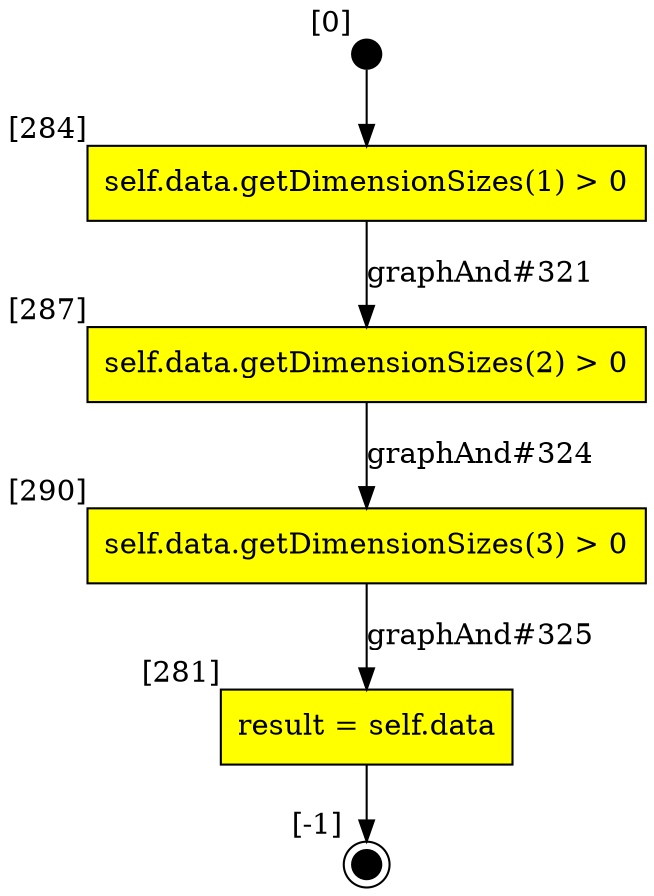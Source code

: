 digraph CLG {
  290 [shape="box", label="self.data.getDimensionSizes(3) > 0", style=filled, fillcolor=yellow, xlabel="[290]"];
  281 [shape="box", label="result = self.data", style=filled, fillcolor=yellow, xlabel="[281]"];
  282 [style=filled, fillcolor=black, shape="doublecircle", label="", fixedsize=true, width=.2, height=.2, xlabel="[-1]"];
  283 [style=filled, fillcolor=black, shape="circle", label="", fixedsize=true, width=.2, height=.2, xlabel="[0]"];
  284 [shape="box", label="self.data.getDimensionSizes(1) > 0", style=filled, fillcolor=yellow, xlabel="[284]"];
  287 [shape="box", label="self.data.getDimensionSizes(2) > 0", style=filled, fillcolor=yellow, xlabel="[287]"];
  284 -> 287[label="graphAnd#321"];
  287 -> 290[label="graphAnd#324"];
  290 -> 281[label="graphAnd#325"];
  281 -> 282;
  283 -> 284;
}
